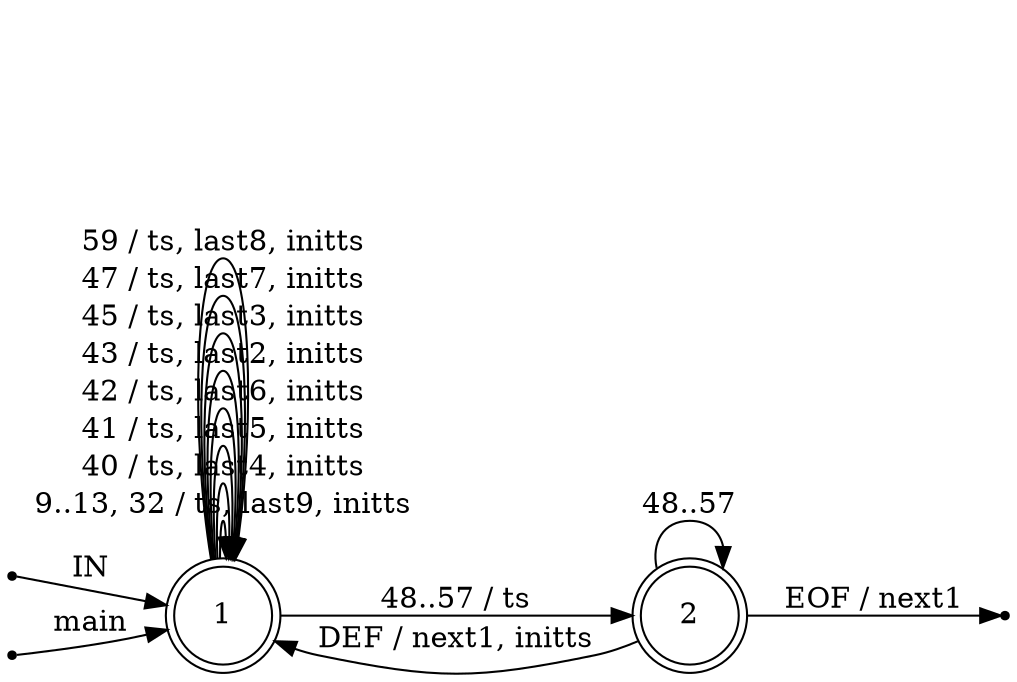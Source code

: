 digraph lexer {
	rankdir=LR;
	node [ shape = point ];
	ENTRY;
	en_1;
	eof_2;
	node [ shape = circle, height = 0.2 ];
	node [ fixedsize = true, height = 0.65, shape = doublecircle ];
	1;
	2;
	node [ shape = circle ];
	1 -> 1 [ label = "9..13, 32 / ts, last9, initts" ];
	1 -> 1 [ label = "40 / ts, last4, initts" ];
	1 -> 1 [ label = "41 / ts, last5, initts" ];
	1 -> 1 [ label = "42 / ts, last6, initts" ];
	1 -> 1 [ label = "43 / ts, last2, initts" ];
	1 -> 1 [ label = "45 / ts, last3, initts" ];
	1 -> 1 [ label = "47 / ts, last7, initts" ];
	1 -> 2 [ label = "48..57 / ts" ];
	1 -> 1 [ label = "59 / ts, last8, initts" ];
	2 -> 2 [ label = "48..57" ];
	2 -> 1 [ label = "DEF / next1, initts" ];
	ENTRY -> 1 [ label = "IN" ];
	en_1 -> 1 [ label = "main" ];
	2 -> eof_2 [ label = "EOF / next1" ];
}
